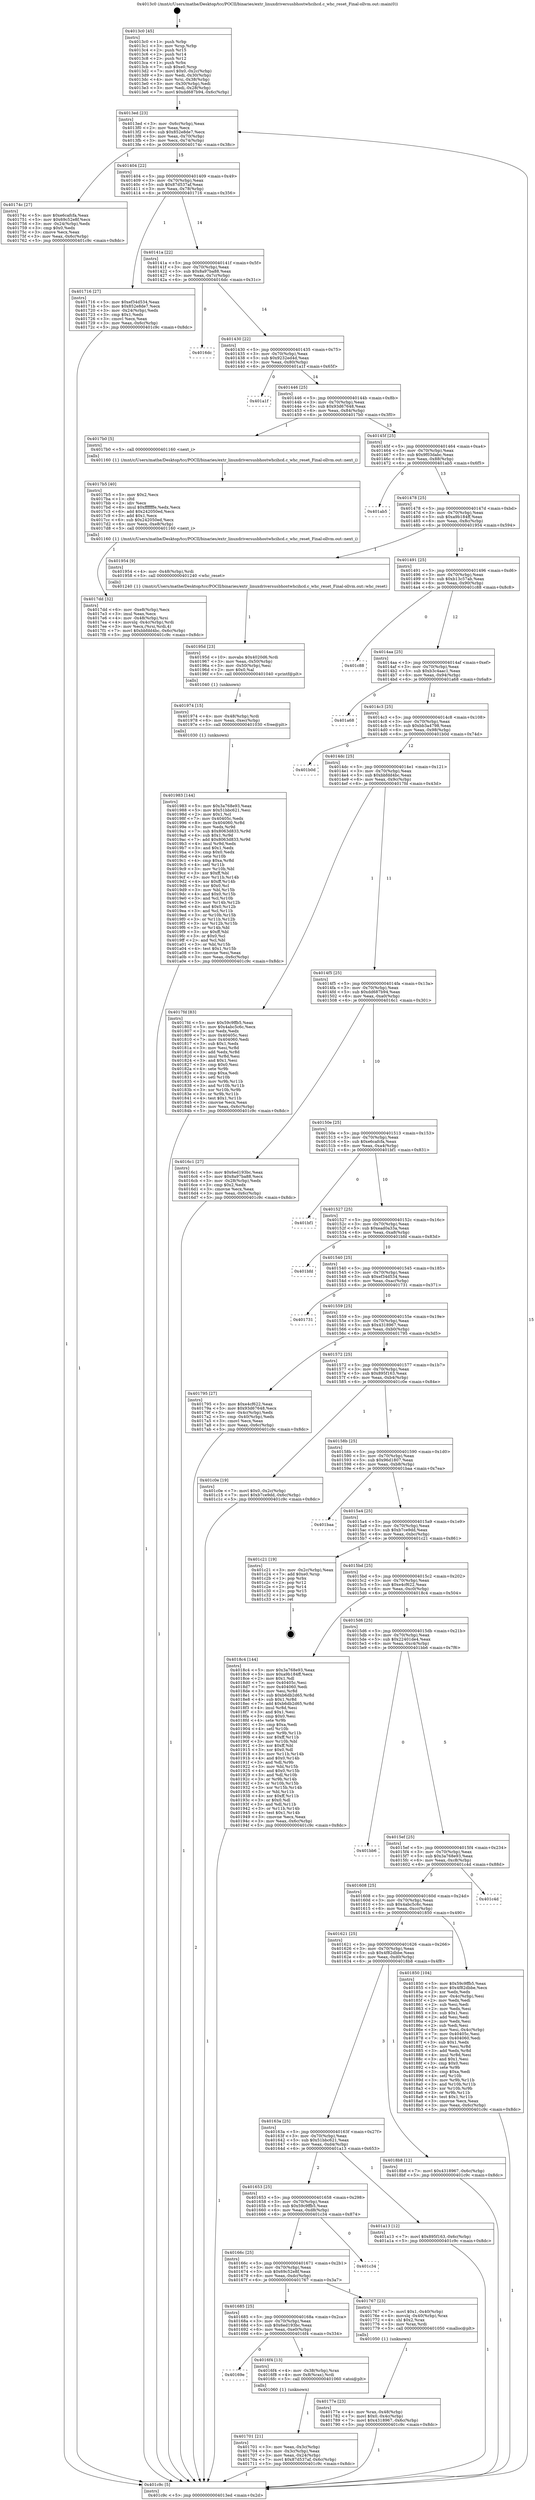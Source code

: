 digraph "0x4013c0" {
  label = "0x4013c0 (/mnt/c/Users/mathe/Desktop/tcc/POCII/binaries/extr_linuxdriversusbhostwhcihcd.c_whc_reset_Final-ollvm.out::main(0))"
  labelloc = "t"
  node[shape=record]

  Entry [label="",width=0.3,height=0.3,shape=circle,fillcolor=black,style=filled]
  "0x4013ed" [label="{
     0x4013ed [23]\l
     | [instrs]\l
     &nbsp;&nbsp;0x4013ed \<+3\>: mov -0x6c(%rbp),%eax\l
     &nbsp;&nbsp;0x4013f0 \<+2\>: mov %eax,%ecx\l
     &nbsp;&nbsp;0x4013f2 \<+6\>: sub $0x852e8de7,%ecx\l
     &nbsp;&nbsp;0x4013f8 \<+3\>: mov %eax,-0x70(%rbp)\l
     &nbsp;&nbsp;0x4013fb \<+3\>: mov %ecx,-0x74(%rbp)\l
     &nbsp;&nbsp;0x4013fe \<+6\>: je 000000000040174c \<main+0x38c\>\l
  }"]
  "0x40174c" [label="{
     0x40174c [27]\l
     | [instrs]\l
     &nbsp;&nbsp;0x40174c \<+5\>: mov $0xe6cafcfa,%eax\l
     &nbsp;&nbsp;0x401751 \<+5\>: mov $0x69c52e8f,%ecx\l
     &nbsp;&nbsp;0x401756 \<+3\>: mov -0x24(%rbp),%edx\l
     &nbsp;&nbsp;0x401759 \<+3\>: cmp $0x0,%edx\l
     &nbsp;&nbsp;0x40175c \<+3\>: cmove %ecx,%eax\l
     &nbsp;&nbsp;0x40175f \<+3\>: mov %eax,-0x6c(%rbp)\l
     &nbsp;&nbsp;0x401762 \<+5\>: jmp 0000000000401c9c \<main+0x8dc\>\l
  }"]
  "0x401404" [label="{
     0x401404 [22]\l
     | [instrs]\l
     &nbsp;&nbsp;0x401404 \<+5\>: jmp 0000000000401409 \<main+0x49\>\l
     &nbsp;&nbsp;0x401409 \<+3\>: mov -0x70(%rbp),%eax\l
     &nbsp;&nbsp;0x40140c \<+5\>: sub $0x87d537af,%eax\l
     &nbsp;&nbsp;0x401411 \<+3\>: mov %eax,-0x78(%rbp)\l
     &nbsp;&nbsp;0x401414 \<+6\>: je 0000000000401716 \<main+0x356\>\l
  }"]
  Exit [label="",width=0.3,height=0.3,shape=circle,fillcolor=black,style=filled,peripheries=2]
  "0x401716" [label="{
     0x401716 [27]\l
     | [instrs]\l
     &nbsp;&nbsp;0x401716 \<+5\>: mov $0xef34d534,%eax\l
     &nbsp;&nbsp;0x40171b \<+5\>: mov $0x852e8de7,%ecx\l
     &nbsp;&nbsp;0x401720 \<+3\>: mov -0x24(%rbp),%edx\l
     &nbsp;&nbsp;0x401723 \<+3\>: cmp $0x1,%edx\l
     &nbsp;&nbsp;0x401726 \<+3\>: cmovl %ecx,%eax\l
     &nbsp;&nbsp;0x401729 \<+3\>: mov %eax,-0x6c(%rbp)\l
     &nbsp;&nbsp;0x40172c \<+5\>: jmp 0000000000401c9c \<main+0x8dc\>\l
  }"]
  "0x40141a" [label="{
     0x40141a [22]\l
     | [instrs]\l
     &nbsp;&nbsp;0x40141a \<+5\>: jmp 000000000040141f \<main+0x5f\>\l
     &nbsp;&nbsp;0x40141f \<+3\>: mov -0x70(%rbp),%eax\l
     &nbsp;&nbsp;0x401422 \<+5\>: sub $0x8a97ba88,%eax\l
     &nbsp;&nbsp;0x401427 \<+3\>: mov %eax,-0x7c(%rbp)\l
     &nbsp;&nbsp;0x40142a \<+6\>: je 00000000004016dc \<main+0x31c\>\l
  }"]
  "0x401983" [label="{
     0x401983 [144]\l
     | [instrs]\l
     &nbsp;&nbsp;0x401983 \<+5\>: mov $0x3a768e93,%eax\l
     &nbsp;&nbsp;0x401988 \<+5\>: mov $0x51bbc621,%esi\l
     &nbsp;&nbsp;0x40198d \<+2\>: mov $0x1,%cl\l
     &nbsp;&nbsp;0x40198f \<+7\>: mov 0x40405c,%edx\l
     &nbsp;&nbsp;0x401996 \<+8\>: mov 0x404060,%r8d\l
     &nbsp;&nbsp;0x40199e \<+3\>: mov %edx,%r9d\l
     &nbsp;&nbsp;0x4019a1 \<+7\>: sub $0x8063d833,%r9d\l
     &nbsp;&nbsp;0x4019a8 \<+4\>: sub $0x1,%r9d\l
     &nbsp;&nbsp;0x4019ac \<+7\>: add $0x8063d833,%r9d\l
     &nbsp;&nbsp;0x4019b3 \<+4\>: imul %r9d,%edx\l
     &nbsp;&nbsp;0x4019b7 \<+3\>: and $0x1,%edx\l
     &nbsp;&nbsp;0x4019ba \<+3\>: cmp $0x0,%edx\l
     &nbsp;&nbsp;0x4019bd \<+4\>: sete %r10b\l
     &nbsp;&nbsp;0x4019c1 \<+4\>: cmp $0xa,%r8d\l
     &nbsp;&nbsp;0x4019c5 \<+4\>: setl %r11b\l
     &nbsp;&nbsp;0x4019c9 \<+3\>: mov %r10b,%bl\l
     &nbsp;&nbsp;0x4019cc \<+3\>: xor $0xff,%bl\l
     &nbsp;&nbsp;0x4019cf \<+3\>: mov %r11b,%r14b\l
     &nbsp;&nbsp;0x4019d2 \<+4\>: xor $0xff,%r14b\l
     &nbsp;&nbsp;0x4019d6 \<+3\>: xor $0x0,%cl\l
     &nbsp;&nbsp;0x4019d9 \<+3\>: mov %bl,%r15b\l
     &nbsp;&nbsp;0x4019dc \<+4\>: and $0x0,%r15b\l
     &nbsp;&nbsp;0x4019e0 \<+3\>: and %cl,%r10b\l
     &nbsp;&nbsp;0x4019e3 \<+3\>: mov %r14b,%r12b\l
     &nbsp;&nbsp;0x4019e6 \<+4\>: and $0x0,%r12b\l
     &nbsp;&nbsp;0x4019ea \<+3\>: and %cl,%r11b\l
     &nbsp;&nbsp;0x4019ed \<+3\>: or %r10b,%r15b\l
     &nbsp;&nbsp;0x4019f0 \<+3\>: or %r11b,%r12b\l
     &nbsp;&nbsp;0x4019f3 \<+3\>: xor %r12b,%r15b\l
     &nbsp;&nbsp;0x4019f6 \<+3\>: or %r14b,%bl\l
     &nbsp;&nbsp;0x4019f9 \<+3\>: xor $0xff,%bl\l
     &nbsp;&nbsp;0x4019fc \<+3\>: or $0x0,%cl\l
     &nbsp;&nbsp;0x4019ff \<+2\>: and %cl,%bl\l
     &nbsp;&nbsp;0x401a01 \<+3\>: or %bl,%r15b\l
     &nbsp;&nbsp;0x401a04 \<+4\>: test $0x1,%r15b\l
     &nbsp;&nbsp;0x401a08 \<+3\>: cmovne %esi,%eax\l
     &nbsp;&nbsp;0x401a0b \<+3\>: mov %eax,-0x6c(%rbp)\l
     &nbsp;&nbsp;0x401a0e \<+5\>: jmp 0000000000401c9c \<main+0x8dc\>\l
  }"]
  "0x4016dc" [label="{
     0x4016dc\l
  }", style=dashed]
  "0x401430" [label="{
     0x401430 [22]\l
     | [instrs]\l
     &nbsp;&nbsp;0x401430 \<+5\>: jmp 0000000000401435 \<main+0x75\>\l
     &nbsp;&nbsp;0x401435 \<+3\>: mov -0x70(%rbp),%eax\l
     &nbsp;&nbsp;0x401438 \<+5\>: sub $0x9232ed4d,%eax\l
     &nbsp;&nbsp;0x40143d \<+3\>: mov %eax,-0x80(%rbp)\l
     &nbsp;&nbsp;0x401440 \<+6\>: je 0000000000401a1f \<main+0x65f\>\l
  }"]
  "0x401974" [label="{
     0x401974 [15]\l
     | [instrs]\l
     &nbsp;&nbsp;0x401974 \<+4\>: mov -0x48(%rbp),%rdi\l
     &nbsp;&nbsp;0x401978 \<+6\>: mov %eax,-0xec(%rbp)\l
     &nbsp;&nbsp;0x40197e \<+5\>: call 0000000000401030 \<free@plt\>\l
     | [calls]\l
     &nbsp;&nbsp;0x401030 \{1\} (unknown)\l
  }"]
  "0x401a1f" [label="{
     0x401a1f\l
  }", style=dashed]
  "0x401446" [label="{
     0x401446 [25]\l
     | [instrs]\l
     &nbsp;&nbsp;0x401446 \<+5\>: jmp 000000000040144b \<main+0x8b\>\l
     &nbsp;&nbsp;0x40144b \<+3\>: mov -0x70(%rbp),%eax\l
     &nbsp;&nbsp;0x40144e \<+5\>: sub $0x93d67648,%eax\l
     &nbsp;&nbsp;0x401453 \<+6\>: mov %eax,-0x84(%rbp)\l
     &nbsp;&nbsp;0x401459 \<+6\>: je 00000000004017b0 \<main+0x3f0\>\l
  }"]
  "0x40195d" [label="{
     0x40195d [23]\l
     | [instrs]\l
     &nbsp;&nbsp;0x40195d \<+10\>: movabs $0x4020d6,%rdi\l
     &nbsp;&nbsp;0x401967 \<+3\>: mov %eax,-0x50(%rbp)\l
     &nbsp;&nbsp;0x40196a \<+3\>: mov -0x50(%rbp),%esi\l
     &nbsp;&nbsp;0x40196d \<+2\>: mov $0x0,%al\l
     &nbsp;&nbsp;0x40196f \<+5\>: call 0000000000401040 \<printf@plt\>\l
     | [calls]\l
     &nbsp;&nbsp;0x401040 \{1\} (unknown)\l
  }"]
  "0x4017b0" [label="{
     0x4017b0 [5]\l
     | [instrs]\l
     &nbsp;&nbsp;0x4017b0 \<+5\>: call 0000000000401160 \<next_i\>\l
     | [calls]\l
     &nbsp;&nbsp;0x401160 \{1\} (/mnt/c/Users/mathe/Desktop/tcc/POCII/binaries/extr_linuxdriversusbhostwhcihcd.c_whc_reset_Final-ollvm.out::next_i)\l
  }"]
  "0x40145f" [label="{
     0x40145f [25]\l
     | [instrs]\l
     &nbsp;&nbsp;0x40145f \<+5\>: jmp 0000000000401464 \<main+0xa4\>\l
     &nbsp;&nbsp;0x401464 \<+3\>: mov -0x70(%rbp),%eax\l
     &nbsp;&nbsp;0x401467 \<+5\>: sub $0x9f03dabc,%eax\l
     &nbsp;&nbsp;0x40146c \<+6\>: mov %eax,-0x88(%rbp)\l
     &nbsp;&nbsp;0x401472 \<+6\>: je 0000000000401ab5 \<main+0x6f5\>\l
  }"]
  "0x4017dd" [label="{
     0x4017dd [32]\l
     | [instrs]\l
     &nbsp;&nbsp;0x4017dd \<+6\>: mov -0xe8(%rbp),%ecx\l
     &nbsp;&nbsp;0x4017e3 \<+3\>: imul %eax,%ecx\l
     &nbsp;&nbsp;0x4017e6 \<+4\>: mov -0x48(%rbp),%rsi\l
     &nbsp;&nbsp;0x4017ea \<+4\>: movslq -0x4c(%rbp),%rdi\l
     &nbsp;&nbsp;0x4017ee \<+3\>: mov %ecx,(%rsi,%rdi,4)\l
     &nbsp;&nbsp;0x4017f1 \<+7\>: movl $0xbbfdd4bc,-0x6c(%rbp)\l
     &nbsp;&nbsp;0x4017f8 \<+5\>: jmp 0000000000401c9c \<main+0x8dc\>\l
  }"]
  "0x401ab5" [label="{
     0x401ab5\l
  }", style=dashed]
  "0x401478" [label="{
     0x401478 [25]\l
     | [instrs]\l
     &nbsp;&nbsp;0x401478 \<+5\>: jmp 000000000040147d \<main+0xbd\>\l
     &nbsp;&nbsp;0x40147d \<+3\>: mov -0x70(%rbp),%eax\l
     &nbsp;&nbsp;0x401480 \<+5\>: sub $0xa9b184ff,%eax\l
     &nbsp;&nbsp;0x401485 \<+6\>: mov %eax,-0x8c(%rbp)\l
     &nbsp;&nbsp;0x40148b \<+6\>: je 0000000000401954 \<main+0x594\>\l
  }"]
  "0x4017b5" [label="{
     0x4017b5 [40]\l
     | [instrs]\l
     &nbsp;&nbsp;0x4017b5 \<+5\>: mov $0x2,%ecx\l
     &nbsp;&nbsp;0x4017ba \<+1\>: cltd\l
     &nbsp;&nbsp;0x4017bb \<+2\>: idiv %ecx\l
     &nbsp;&nbsp;0x4017bd \<+6\>: imul $0xfffffffe,%edx,%ecx\l
     &nbsp;&nbsp;0x4017c3 \<+6\>: add $0x242050ed,%ecx\l
     &nbsp;&nbsp;0x4017c9 \<+3\>: add $0x1,%ecx\l
     &nbsp;&nbsp;0x4017cc \<+6\>: sub $0x242050ed,%ecx\l
     &nbsp;&nbsp;0x4017d2 \<+6\>: mov %ecx,-0xe8(%rbp)\l
     &nbsp;&nbsp;0x4017d8 \<+5\>: call 0000000000401160 \<next_i\>\l
     | [calls]\l
     &nbsp;&nbsp;0x401160 \{1\} (/mnt/c/Users/mathe/Desktop/tcc/POCII/binaries/extr_linuxdriversusbhostwhcihcd.c_whc_reset_Final-ollvm.out::next_i)\l
  }"]
  "0x401954" [label="{
     0x401954 [9]\l
     | [instrs]\l
     &nbsp;&nbsp;0x401954 \<+4\>: mov -0x48(%rbp),%rdi\l
     &nbsp;&nbsp;0x401958 \<+5\>: call 0000000000401240 \<whc_reset\>\l
     | [calls]\l
     &nbsp;&nbsp;0x401240 \{1\} (/mnt/c/Users/mathe/Desktop/tcc/POCII/binaries/extr_linuxdriversusbhostwhcihcd.c_whc_reset_Final-ollvm.out::whc_reset)\l
  }"]
  "0x401491" [label="{
     0x401491 [25]\l
     | [instrs]\l
     &nbsp;&nbsp;0x401491 \<+5\>: jmp 0000000000401496 \<main+0xd6\>\l
     &nbsp;&nbsp;0x401496 \<+3\>: mov -0x70(%rbp),%eax\l
     &nbsp;&nbsp;0x401499 \<+5\>: sub $0xb13c57ab,%eax\l
     &nbsp;&nbsp;0x40149e \<+6\>: mov %eax,-0x90(%rbp)\l
     &nbsp;&nbsp;0x4014a4 \<+6\>: je 0000000000401c88 \<main+0x8c8\>\l
  }"]
  "0x40177e" [label="{
     0x40177e [23]\l
     | [instrs]\l
     &nbsp;&nbsp;0x40177e \<+4\>: mov %rax,-0x48(%rbp)\l
     &nbsp;&nbsp;0x401782 \<+7\>: movl $0x0,-0x4c(%rbp)\l
     &nbsp;&nbsp;0x401789 \<+7\>: movl $0x4318967,-0x6c(%rbp)\l
     &nbsp;&nbsp;0x401790 \<+5\>: jmp 0000000000401c9c \<main+0x8dc\>\l
  }"]
  "0x401c88" [label="{
     0x401c88\l
  }", style=dashed]
  "0x4014aa" [label="{
     0x4014aa [25]\l
     | [instrs]\l
     &nbsp;&nbsp;0x4014aa \<+5\>: jmp 00000000004014af \<main+0xef\>\l
     &nbsp;&nbsp;0x4014af \<+3\>: mov -0x70(%rbp),%eax\l
     &nbsp;&nbsp;0x4014b2 \<+5\>: sub $0xb3c4aac1,%eax\l
     &nbsp;&nbsp;0x4014b7 \<+6\>: mov %eax,-0x94(%rbp)\l
     &nbsp;&nbsp;0x4014bd \<+6\>: je 0000000000401a68 \<main+0x6a8\>\l
  }"]
  "0x401701" [label="{
     0x401701 [21]\l
     | [instrs]\l
     &nbsp;&nbsp;0x401701 \<+3\>: mov %eax,-0x3c(%rbp)\l
     &nbsp;&nbsp;0x401704 \<+3\>: mov -0x3c(%rbp),%eax\l
     &nbsp;&nbsp;0x401707 \<+3\>: mov %eax,-0x24(%rbp)\l
     &nbsp;&nbsp;0x40170a \<+7\>: movl $0x87d537af,-0x6c(%rbp)\l
     &nbsp;&nbsp;0x401711 \<+5\>: jmp 0000000000401c9c \<main+0x8dc\>\l
  }"]
  "0x401a68" [label="{
     0x401a68\l
  }", style=dashed]
  "0x4014c3" [label="{
     0x4014c3 [25]\l
     | [instrs]\l
     &nbsp;&nbsp;0x4014c3 \<+5\>: jmp 00000000004014c8 \<main+0x108\>\l
     &nbsp;&nbsp;0x4014c8 \<+3\>: mov -0x70(%rbp),%eax\l
     &nbsp;&nbsp;0x4014cb \<+5\>: sub $0xbb3a4798,%eax\l
     &nbsp;&nbsp;0x4014d0 \<+6\>: mov %eax,-0x98(%rbp)\l
     &nbsp;&nbsp;0x4014d6 \<+6\>: je 0000000000401b0d \<main+0x74d\>\l
  }"]
  "0x40169e" [label="{
     0x40169e\l
  }", style=dashed]
  "0x401b0d" [label="{
     0x401b0d\l
  }", style=dashed]
  "0x4014dc" [label="{
     0x4014dc [25]\l
     | [instrs]\l
     &nbsp;&nbsp;0x4014dc \<+5\>: jmp 00000000004014e1 \<main+0x121\>\l
     &nbsp;&nbsp;0x4014e1 \<+3\>: mov -0x70(%rbp),%eax\l
     &nbsp;&nbsp;0x4014e4 \<+5\>: sub $0xbbfdd4bc,%eax\l
     &nbsp;&nbsp;0x4014e9 \<+6\>: mov %eax,-0x9c(%rbp)\l
     &nbsp;&nbsp;0x4014ef \<+6\>: je 00000000004017fd \<main+0x43d\>\l
  }"]
  "0x4016f4" [label="{
     0x4016f4 [13]\l
     | [instrs]\l
     &nbsp;&nbsp;0x4016f4 \<+4\>: mov -0x38(%rbp),%rax\l
     &nbsp;&nbsp;0x4016f8 \<+4\>: mov 0x8(%rax),%rdi\l
     &nbsp;&nbsp;0x4016fc \<+5\>: call 0000000000401060 \<atoi@plt\>\l
     | [calls]\l
     &nbsp;&nbsp;0x401060 \{1\} (unknown)\l
  }"]
  "0x4017fd" [label="{
     0x4017fd [83]\l
     | [instrs]\l
     &nbsp;&nbsp;0x4017fd \<+5\>: mov $0x59c9ffb5,%eax\l
     &nbsp;&nbsp;0x401802 \<+5\>: mov $0x4abc5c6c,%ecx\l
     &nbsp;&nbsp;0x401807 \<+2\>: xor %edx,%edx\l
     &nbsp;&nbsp;0x401809 \<+7\>: mov 0x40405c,%esi\l
     &nbsp;&nbsp;0x401810 \<+7\>: mov 0x404060,%edi\l
     &nbsp;&nbsp;0x401817 \<+3\>: sub $0x1,%edx\l
     &nbsp;&nbsp;0x40181a \<+3\>: mov %esi,%r8d\l
     &nbsp;&nbsp;0x40181d \<+3\>: add %edx,%r8d\l
     &nbsp;&nbsp;0x401820 \<+4\>: imul %r8d,%esi\l
     &nbsp;&nbsp;0x401824 \<+3\>: and $0x1,%esi\l
     &nbsp;&nbsp;0x401827 \<+3\>: cmp $0x0,%esi\l
     &nbsp;&nbsp;0x40182a \<+4\>: sete %r9b\l
     &nbsp;&nbsp;0x40182e \<+3\>: cmp $0xa,%edi\l
     &nbsp;&nbsp;0x401831 \<+4\>: setl %r10b\l
     &nbsp;&nbsp;0x401835 \<+3\>: mov %r9b,%r11b\l
     &nbsp;&nbsp;0x401838 \<+3\>: and %r10b,%r11b\l
     &nbsp;&nbsp;0x40183b \<+3\>: xor %r10b,%r9b\l
     &nbsp;&nbsp;0x40183e \<+3\>: or %r9b,%r11b\l
     &nbsp;&nbsp;0x401841 \<+4\>: test $0x1,%r11b\l
     &nbsp;&nbsp;0x401845 \<+3\>: cmovne %ecx,%eax\l
     &nbsp;&nbsp;0x401848 \<+3\>: mov %eax,-0x6c(%rbp)\l
     &nbsp;&nbsp;0x40184b \<+5\>: jmp 0000000000401c9c \<main+0x8dc\>\l
  }"]
  "0x4014f5" [label="{
     0x4014f5 [25]\l
     | [instrs]\l
     &nbsp;&nbsp;0x4014f5 \<+5\>: jmp 00000000004014fa \<main+0x13a\>\l
     &nbsp;&nbsp;0x4014fa \<+3\>: mov -0x70(%rbp),%eax\l
     &nbsp;&nbsp;0x4014fd \<+5\>: sub $0xdd687b94,%eax\l
     &nbsp;&nbsp;0x401502 \<+6\>: mov %eax,-0xa0(%rbp)\l
     &nbsp;&nbsp;0x401508 \<+6\>: je 00000000004016c1 \<main+0x301\>\l
  }"]
  "0x401685" [label="{
     0x401685 [25]\l
     | [instrs]\l
     &nbsp;&nbsp;0x401685 \<+5\>: jmp 000000000040168a \<main+0x2ca\>\l
     &nbsp;&nbsp;0x40168a \<+3\>: mov -0x70(%rbp),%eax\l
     &nbsp;&nbsp;0x40168d \<+5\>: sub $0x6ed193bc,%eax\l
     &nbsp;&nbsp;0x401692 \<+6\>: mov %eax,-0xe0(%rbp)\l
     &nbsp;&nbsp;0x401698 \<+6\>: je 00000000004016f4 \<main+0x334\>\l
  }"]
  "0x4016c1" [label="{
     0x4016c1 [27]\l
     | [instrs]\l
     &nbsp;&nbsp;0x4016c1 \<+5\>: mov $0x6ed193bc,%eax\l
     &nbsp;&nbsp;0x4016c6 \<+5\>: mov $0x8a97ba88,%ecx\l
     &nbsp;&nbsp;0x4016cb \<+3\>: mov -0x28(%rbp),%edx\l
     &nbsp;&nbsp;0x4016ce \<+3\>: cmp $0x2,%edx\l
     &nbsp;&nbsp;0x4016d1 \<+3\>: cmovne %ecx,%eax\l
     &nbsp;&nbsp;0x4016d4 \<+3\>: mov %eax,-0x6c(%rbp)\l
     &nbsp;&nbsp;0x4016d7 \<+5\>: jmp 0000000000401c9c \<main+0x8dc\>\l
  }"]
  "0x40150e" [label="{
     0x40150e [25]\l
     | [instrs]\l
     &nbsp;&nbsp;0x40150e \<+5\>: jmp 0000000000401513 \<main+0x153\>\l
     &nbsp;&nbsp;0x401513 \<+3\>: mov -0x70(%rbp),%eax\l
     &nbsp;&nbsp;0x401516 \<+5\>: sub $0xe6cafcfa,%eax\l
     &nbsp;&nbsp;0x40151b \<+6\>: mov %eax,-0xa4(%rbp)\l
     &nbsp;&nbsp;0x401521 \<+6\>: je 0000000000401bf1 \<main+0x831\>\l
  }"]
  "0x401c9c" [label="{
     0x401c9c [5]\l
     | [instrs]\l
     &nbsp;&nbsp;0x401c9c \<+5\>: jmp 00000000004013ed \<main+0x2d\>\l
  }"]
  "0x4013c0" [label="{
     0x4013c0 [45]\l
     | [instrs]\l
     &nbsp;&nbsp;0x4013c0 \<+1\>: push %rbp\l
     &nbsp;&nbsp;0x4013c1 \<+3\>: mov %rsp,%rbp\l
     &nbsp;&nbsp;0x4013c4 \<+2\>: push %r15\l
     &nbsp;&nbsp;0x4013c6 \<+2\>: push %r14\l
     &nbsp;&nbsp;0x4013c8 \<+2\>: push %r12\l
     &nbsp;&nbsp;0x4013ca \<+1\>: push %rbx\l
     &nbsp;&nbsp;0x4013cb \<+7\>: sub $0xe0,%rsp\l
     &nbsp;&nbsp;0x4013d2 \<+7\>: movl $0x0,-0x2c(%rbp)\l
     &nbsp;&nbsp;0x4013d9 \<+3\>: mov %edi,-0x30(%rbp)\l
     &nbsp;&nbsp;0x4013dc \<+4\>: mov %rsi,-0x38(%rbp)\l
     &nbsp;&nbsp;0x4013e0 \<+3\>: mov -0x30(%rbp),%edi\l
     &nbsp;&nbsp;0x4013e3 \<+3\>: mov %edi,-0x28(%rbp)\l
     &nbsp;&nbsp;0x4013e6 \<+7\>: movl $0xdd687b94,-0x6c(%rbp)\l
  }"]
  "0x401767" [label="{
     0x401767 [23]\l
     | [instrs]\l
     &nbsp;&nbsp;0x401767 \<+7\>: movl $0x1,-0x40(%rbp)\l
     &nbsp;&nbsp;0x40176e \<+4\>: movslq -0x40(%rbp),%rax\l
     &nbsp;&nbsp;0x401772 \<+4\>: shl $0x2,%rax\l
     &nbsp;&nbsp;0x401776 \<+3\>: mov %rax,%rdi\l
     &nbsp;&nbsp;0x401779 \<+5\>: call 0000000000401050 \<malloc@plt\>\l
     | [calls]\l
     &nbsp;&nbsp;0x401050 \{1\} (unknown)\l
  }"]
  "0x401bf1" [label="{
     0x401bf1\l
  }", style=dashed]
  "0x401527" [label="{
     0x401527 [25]\l
     | [instrs]\l
     &nbsp;&nbsp;0x401527 \<+5\>: jmp 000000000040152c \<main+0x16c\>\l
     &nbsp;&nbsp;0x40152c \<+3\>: mov -0x70(%rbp),%eax\l
     &nbsp;&nbsp;0x40152f \<+5\>: sub $0xead0a33a,%eax\l
     &nbsp;&nbsp;0x401534 \<+6\>: mov %eax,-0xa8(%rbp)\l
     &nbsp;&nbsp;0x40153a \<+6\>: je 0000000000401bfd \<main+0x83d\>\l
  }"]
  "0x40166c" [label="{
     0x40166c [25]\l
     | [instrs]\l
     &nbsp;&nbsp;0x40166c \<+5\>: jmp 0000000000401671 \<main+0x2b1\>\l
     &nbsp;&nbsp;0x401671 \<+3\>: mov -0x70(%rbp),%eax\l
     &nbsp;&nbsp;0x401674 \<+5\>: sub $0x69c52e8f,%eax\l
     &nbsp;&nbsp;0x401679 \<+6\>: mov %eax,-0xdc(%rbp)\l
     &nbsp;&nbsp;0x40167f \<+6\>: je 0000000000401767 \<main+0x3a7\>\l
  }"]
  "0x401bfd" [label="{
     0x401bfd\l
  }", style=dashed]
  "0x401540" [label="{
     0x401540 [25]\l
     | [instrs]\l
     &nbsp;&nbsp;0x401540 \<+5\>: jmp 0000000000401545 \<main+0x185\>\l
     &nbsp;&nbsp;0x401545 \<+3\>: mov -0x70(%rbp),%eax\l
     &nbsp;&nbsp;0x401548 \<+5\>: sub $0xef34d534,%eax\l
     &nbsp;&nbsp;0x40154d \<+6\>: mov %eax,-0xac(%rbp)\l
     &nbsp;&nbsp;0x401553 \<+6\>: je 0000000000401731 \<main+0x371\>\l
  }"]
  "0x401c34" [label="{
     0x401c34\l
  }", style=dashed]
  "0x401731" [label="{
     0x401731\l
  }", style=dashed]
  "0x401559" [label="{
     0x401559 [25]\l
     | [instrs]\l
     &nbsp;&nbsp;0x401559 \<+5\>: jmp 000000000040155e \<main+0x19e\>\l
     &nbsp;&nbsp;0x40155e \<+3\>: mov -0x70(%rbp),%eax\l
     &nbsp;&nbsp;0x401561 \<+5\>: sub $0x4318967,%eax\l
     &nbsp;&nbsp;0x401566 \<+6\>: mov %eax,-0xb0(%rbp)\l
     &nbsp;&nbsp;0x40156c \<+6\>: je 0000000000401795 \<main+0x3d5\>\l
  }"]
  "0x401653" [label="{
     0x401653 [25]\l
     | [instrs]\l
     &nbsp;&nbsp;0x401653 \<+5\>: jmp 0000000000401658 \<main+0x298\>\l
     &nbsp;&nbsp;0x401658 \<+3\>: mov -0x70(%rbp),%eax\l
     &nbsp;&nbsp;0x40165b \<+5\>: sub $0x59c9ffb5,%eax\l
     &nbsp;&nbsp;0x401660 \<+6\>: mov %eax,-0xd8(%rbp)\l
     &nbsp;&nbsp;0x401666 \<+6\>: je 0000000000401c34 \<main+0x874\>\l
  }"]
  "0x401795" [label="{
     0x401795 [27]\l
     | [instrs]\l
     &nbsp;&nbsp;0x401795 \<+5\>: mov $0xe4cf622,%eax\l
     &nbsp;&nbsp;0x40179a \<+5\>: mov $0x93d67648,%ecx\l
     &nbsp;&nbsp;0x40179f \<+3\>: mov -0x4c(%rbp),%edx\l
     &nbsp;&nbsp;0x4017a2 \<+3\>: cmp -0x40(%rbp),%edx\l
     &nbsp;&nbsp;0x4017a5 \<+3\>: cmovl %ecx,%eax\l
     &nbsp;&nbsp;0x4017a8 \<+3\>: mov %eax,-0x6c(%rbp)\l
     &nbsp;&nbsp;0x4017ab \<+5\>: jmp 0000000000401c9c \<main+0x8dc\>\l
  }"]
  "0x401572" [label="{
     0x401572 [25]\l
     | [instrs]\l
     &nbsp;&nbsp;0x401572 \<+5\>: jmp 0000000000401577 \<main+0x1b7\>\l
     &nbsp;&nbsp;0x401577 \<+3\>: mov -0x70(%rbp),%eax\l
     &nbsp;&nbsp;0x40157a \<+5\>: sub $0x895f163,%eax\l
     &nbsp;&nbsp;0x40157f \<+6\>: mov %eax,-0xb4(%rbp)\l
     &nbsp;&nbsp;0x401585 \<+6\>: je 0000000000401c0e \<main+0x84e\>\l
  }"]
  "0x401a13" [label="{
     0x401a13 [12]\l
     | [instrs]\l
     &nbsp;&nbsp;0x401a13 \<+7\>: movl $0x895f163,-0x6c(%rbp)\l
     &nbsp;&nbsp;0x401a1a \<+5\>: jmp 0000000000401c9c \<main+0x8dc\>\l
  }"]
  "0x401c0e" [label="{
     0x401c0e [19]\l
     | [instrs]\l
     &nbsp;&nbsp;0x401c0e \<+7\>: movl $0x0,-0x2c(%rbp)\l
     &nbsp;&nbsp;0x401c15 \<+7\>: movl $0xb7ce9dd,-0x6c(%rbp)\l
     &nbsp;&nbsp;0x401c1c \<+5\>: jmp 0000000000401c9c \<main+0x8dc\>\l
  }"]
  "0x40158b" [label="{
     0x40158b [25]\l
     | [instrs]\l
     &nbsp;&nbsp;0x40158b \<+5\>: jmp 0000000000401590 \<main+0x1d0\>\l
     &nbsp;&nbsp;0x401590 \<+3\>: mov -0x70(%rbp),%eax\l
     &nbsp;&nbsp;0x401593 \<+5\>: sub $0x96d1807,%eax\l
     &nbsp;&nbsp;0x401598 \<+6\>: mov %eax,-0xb8(%rbp)\l
     &nbsp;&nbsp;0x40159e \<+6\>: je 0000000000401baa \<main+0x7ea\>\l
  }"]
  "0x40163a" [label="{
     0x40163a [25]\l
     | [instrs]\l
     &nbsp;&nbsp;0x40163a \<+5\>: jmp 000000000040163f \<main+0x27f\>\l
     &nbsp;&nbsp;0x40163f \<+3\>: mov -0x70(%rbp),%eax\l
     &nbsp;&nbsp;0x401642 \<+5\>: sub $0x51bbc621,%eax\l
     &nbsp;&nbsp;0x401647 \<+6\>: mov %eax,-0xd4(%rbp)\l
     &nbsp;&nbsp;0x40164d \<+6\>: je 0000000000401a13 \<main+0x653\>\l
  }"]
  "0x401baa" [label="{
     0x401baa\l
  }", style=dashed]
  "0x4015a4" [label="{
     0x4015a4 [25]\l
     | [instrs]\l
     &nbsp;&nbsp;0x4015a4 \<+5\>: jmp 00000000004015a9 \<main+0x1e9\>\l
     &nbsp;&nbsp;0x4015a9 \<+3\>: mov -0x70(%rbp),%eax\l
     &nbsp;&nbsp;0x4015ac \<+5\>: sub $0xb7ce9dd,%eax\l
     &nbsp;&nbsp;0x4015b1 \<+6\>: mov %eax,-0xbc(%rbp)\l
     &nbsp;&nbsp;0x4015b7 \<+6\>: je 0000000000401c21 \<main+0x861\>\l
  }"]
  "0x4018b8" [label="{
     0x4018b8 [12]\l
     | [instrs]\l
     &nbsp;&nbsp;0x4018b8 \<+7\>: movl $0x4318967,-0x6c(%rbp)\l
     &nbsp;&nbsp;0x4018bf \<+5\>: jmp 0000000000401c9c \<main+0x8dc\>\l
  }"]
  "0x401c21" [label="{
     0x401c21 [19]\l
     | [instrs]\l
     &nbsp;&nbsp;0x401c21 \<+3\>: mov -0x2c(%rbp),%eax\l
     &nbsp;&nbsp;0x401c24 \<+7\>: add $0xe0,%rsp\l
     &nbsp;&nbsp;0x401c2b \<+1\>: pop %rbx\l
     &nbsp;&nbsp;0x401c2c \<+2\>: pop %r12\l
     &nbsp;&nbsp;0x401c2e \<+2\>: pop %r14\l
     &nbsp;&nbsp;0x401c30 \<+2\>: pop %r15\l
     &nbsp;&nbsp;0x401c32 \<+1\>: pop %rbp\l
     &nbsp;&nbsp;0x401c33 \<+1\>: ret\l
  }"]
  "0x4015bd" [label="{
     0x4015bd [25]\l
     | [instrs]\l
     &nbsp;&nbsp;0x4015bd \<+5\>: jmp 00000000004015c2 \<main+0x202\>\l
     &nbsp;&nbsp;0x4015c2 \<+3\>: mov -0x70(%rbp),%eax\l
     &nbsp;&nbsp;0x4015c5 \<+5\>: sub $0xe4cf622,%eax\l
     &nbsp;&nbsp;0x4015ca \<+6\>: mov %eax,-0xc0(%rbp)\l
     &nbsp;&nbsp;0x4015d0 \<+6\>: je 00000000004018c4 \<main+0x504\>\l
  }"]
  "0x401621" [label="{
     0x401621 [25]\l
     | [instrs]\l
     &nbsp;&nbsp;0x401621 \<+5\>: jmp 0000000000401626 \<main+0x266\>\l
     &nbsp;&nbsp;0x401626 \<+3\>: mov -0x70(%rbp),%eax\l
     &nbsp;&nbsp;0x401629 \<+5\>: sub $0x4f82dbbe,%eax\l
     &nbsp;&nbsp;0x40162e \<+6\>: mov %eax,-0xd0(%rbp)\l
     &nbsp;&nbsp;0x401634 \<+6\>: je 00000000004018b8 \<main+0x4f8\>\l
  }"]
  "0x4018c4" [label="{
     0x4018c4 [144]\l
     | [instrs]\l
     &nbsp;&nbsp;0x4018c4 \<+5\>: mov $0x3a768e93,%eax\l
     &nbsp;&nbsp;0x4018c9 \<+5\>: mov $0xa9b184ff,%ecx\l
     &nbsp;&nbsp;0x4018ce \<+2\>: mov $0x1,%dl\l
     &nbsp;&nbsp;0x4018d0 \<+7\>: mov 0x40405c,%esi\l
     &nbsp;&nbsp;0x4018d7 \<+7\>: mov 0x404060,%edi\l
     &nbsp;&nbsp;0x4018de \<+3\>: mov %esi,%r8d\l
     &nbsp;&nbsp;0x4018e1 \<+7\>: sub $0xb6db2d65,%r8d\l
     &nbsp;&nbsp;0x4018e8 \<+4\>: sub $0x1,%r8d\l
     &nbsp;&nbsp;0x4018ec \<+7\>: add $0xb6db2d65,%r8d\l
     &nbsp;&nbsp;0x4018f3 \<+4\>: imul %r8d,%esi\l
     &nbsp;&nbsp;0x4018f7 \<+3\>: and $0x1,%esi\l
     &nbsp;&nbsp;0x4018fa \<+3\>: cmp $0x0,%esi\l
     &nbsp;&nbsp;0x4018fd \<+4\>: sete %r9b\l
     &nbsp;&nbsp;0x401901 \<+3\>: cmp $0xa,%edi\l
     &nbsp;&nbsp;0x401904 \<+4\>: setl %r10b\l
     &nbsp;&nbsp;0x401908 \<+3\>: mov %r9b,%r11b\l
     &nbsp;&nbsp;0x40190b \<+4\>: xor $0xff,%r11b\l
     &nbsp;&nbsp;0x40190f \<+3\>: mov %r10b,%bl\l
     &nbsp;&nbsp;0x401912 \<+3\>: xor $0xff,%bl\l
     &nbsp;&nbsp;0x401915 \<+3\>: xor $0x0,%dl\l
     &nbsp;&nbsp;0x401918 \<+3\>: mov %r11b,%r14b\l
     &nbsp;&nbsp;0x40191b \<+4\>: and $0x0,%r14b\l
     &nbsp;&nbsp;0x40191f \<+3\>: and %dl,%r9b\l
     &nbsp;&nbsp;0x401922 \<+3\>: mov %bl,%r15b\l
     &nbsp;&nbsp;0x401925 \<+4\>: and $0x0,%r15b\l
     &nbsp;&nbsp;0x401929 \<+3\>: and %dl,%r10b\l
     &nbsp;&nbsp;0x40192c \<+3\>: or %r9b,%r14b\l
     &nbsp;&nbsp;0x40192f \<+3\>: or %r10b,%r15b\l
     &nbsp;&nbsp;0x401932 \<+3\>: xor %r15b,%r14b\l
     &nbsp;&nbsp;0x401935 \<+3\>: or %bl,%r11b\l
     &nbsp;&nbsp;0x401938 \<+4\>: xor $0xff,%r11b\l
     &nbsp;&nbsp;0x40193c \<+3\>: or $0x0,%dl\l
     &nbsp;&nbsp;0x40193f \<+3\>: and %dl,%r11b\l
     &nbsp;&nbsp;0x401942 \<+3\>: or %r11b,%r14b\l
     &nbsp;&nbsp;0x401945 \<+4\>: test $0x1,%r14b\l
     &nbsp;&nbsp;0x401949 \<+3\>: cmovne %ecx,%eax\l
     &nbsp;&nbsp;0x40194c \<+3\>: mov %eax,-0x6c(%rbp)\l
     &nbsp;&nbsp;0x40194f \<+5\>: jmp 0000000000401c9c \<main+0x8dc\>\l
  }"]
  "0x4015d6" [label="{
     0x4015d6 [25]\l
     | [instrs]\l
     &nbsp;&nbsp;0x4015d6 \<+5\>: jmp 00000000004015db \<main+0x21b\>\l
     &nbsp;&nbsp;0x4015db \<+3\>: mov -0x70(%rbp),%eax\l
     &nbsp;&nbsp;0x4015de \<+5\>: sub $0x22401de4,%eax\l
     &nbsp;&nbsp;0x4015e3 \<+6\>: mov %eax,-0xc4(%rbp)\l
     &nbsp;&nbsp;0x4015e9 \<+6\>: je 0000000000401bb6 \<main+0x7f6\>\l
  }"]
  "0x401850" [label="{
     0x401850 [104]\l
     | [instrs]\l
     &nbsp;&nbsp;0x401850 \<+5\>: mov $0x59c9ffb5,%eax\l
     &nbsp;&nbsp;0x401855 \<+5\>: mov $0x4f82dbbe,%ecx\l
     &nbsp;&nbsp;0x40185a \<+2\>: xor %edx,%edx\l
     &nbsp;&nbsp;0x40185c \<+3\>: mov -0x4c(%rbp),%esi\l
     &nbsp;&nbsp;0x40185f \<+2\>: mov %edx,%edi\l
     &nbsp;&nbsp;0x401861 \<+2\>: sub %esi,%edi\l
     &nbsp;&nbsp;0x401863 \<+2\>: mov %edx,%esi\l
     &nbsp;&nbsp;0x401865 \<+3\>: sub $0x1,%esi\l
     &nbsp;&nbsp;0x401868 \<+2\>: add %esi,%edi\l
     &nbsp;&nbsp;0x40186a \<+2\>: mov %edx,%esi\l
     &nbsp;&nbsp;0x40186c \<+2\>: sub %edi,%esi\l
     &nbsp;&nbsp;0x40186e \<+3\>: mov %esi,-0x4c(%rbp)\l
     &nbsp;&nbsp;0x401871 \<+7\>: mov 0x40405c,%esi\l
     &nbsp;&nbsp;0x401878 \<+7\>: mov 0x404060,%edi\l
     &nbsp;&nbsp;0x40187f \<+3\>: sub $0x1,%edx\l
     &nbsp;&nbsp;0x401882 \<+3\>: mov %esi,%r8d\l
     &nbsp;&nbsp;0x401885 \<+3\>: add %edx,%r8d\l
     &nbsp;&nbsp;0x401888 \<+4\>: imul %r8d,%esi\l
     &nbsp;&nbsp;0x40188c \<+3\>: and $0x1,%esi\l
     &nbsp;&nbsp;0x40188f \<+3\>: cmp $0x0,%esi\l
     &nbsp;&nbsp;0x401892 \<+4\>: sete %r9b\l
     &nbsp;&nbsp;0x401896 \<+3\>: cmp $0xa,%edi\l
     &nbsp;&nbsp;0x401899 \<+4\>: setl %r10b\l
     &nbsp;&nbsp;0x40189d \<+3\>: mov %r9b,%r11b\l
     &nbsp;&nbsp;0x4018a0 \<+3\>: and %r10b,%r11b\l
     &nbsp;&nbsp;0x4018a3 \<+3\>: xor %r10b,%r9b\l
     &nbsp;&nbsp;0x4018a6 \<+3\>: or %r9b,%r11b\l
     &nbsp;&nbsp;0x4018a9 \<+4\>: test $0x1,%r11b\l
     &nbsp;&nbsp;0x4018ad \<+3\>: cmovne %ecx,%eax\l
     &nbsp;&nbsp;0x4018b0 \<+3\>: mov %eax,-0x6c(%rbp)\l
     &nbsp;&nbsp;0x4018b3 \<+5\>: jmp 0000000000401c9c \<main+0x8dc\>\l
  }"]
  "0x401bb6" [label="{
     0x401bb6\l
  }", style=dashed]
  "0x4015ef" [label="{
     0x4015ef [25]\l
     | [instrs]\l
     &nbsp;&nbsp;0x4015ef \<+5\>: jmp 00000000004015f4 \<main+0x234\>\l
     &nbsp;&nbsp;0x4015f4 \<+3\>: mov -0x70(%rbp),%eax\l
     &nbsp;&nbsp;0x4015f7 \<+5\>: sub $0x3a768e93,%eax\l
     &nbsp;&nbsp;0x4015fc \<+6\>: mov %eax,-0xc8(%rbp)\l
     &nbsp;&nbsp;0x401602 \<+6\>: je 0000000000401c4d \<main+0x88d\>\l
  }"]
  "0x401608" [label="{
     0x401608 [25]\l
     | [instrs]\l
     &nbsp;&nbsp;0x401608 \<+5\>: jmp 000000000040160d \<main+0x24d\>\l
     &nbsp;&nbsp;0x40160d \<+3\>: mov -0x70(%rbp),%eax\l
     &nbsp;&nbsp;0x401610 \<+5\>: sub $0x4abc5c6c,%eax\l
     &nbsp;&nbsp;0x401615 \<+6\>: mov %eax,-0xcc(%rbp)\l
     &nbsp;&nbsp;0x40161b \<+6\>: je 0000000000401850 \<main+0x490\>\l
  }"]
  "0x401c4d" [label="{
     0x401c4d\l
  }", style=dashed]
  Entry -> "0x4013c0" [label=" 1"]
  "0x4013ed" -> "0x40174c" [label=" 1"]
  "0x4013ed" -> "0x401404" [label=" 15"]
  "0x401c21" -> Exit [label=" 1"]
  "0x401404" -> "0x401716" [label=" 1"]
  "0x401404" -> "0x40141a" [label=" 14"]
  "0x401c0e" -> "0x401c9c" [label=" 1"]
  "0x40141a" -> "0x4016dc" [label=" 0"]
  "0x40141a" -> "0x401430" [label=" 14"]
  "0x401a13" -> "0x401c9c" [label=" 1"]
  "0x401430" -> "0x401a1f" [label=" 0"]
  "0x401430" -> "0x401446" [label=" 14"]
  "0x401983" -> "0x401c9c" [label=" 1"]
  "0x401446" -> "0x4017b0" [label=" 1"]
  "0x401446" -> "0x40145f" [label=" 13"]
  "0x401974" -> "0x401983" [label=" 1"]
  "0x40145f" -> "0x401ab5" [label=" 0"]
  "0x40145f" -> "0x401478" [label=" 13"]
  "0x40195d" -> "0x401974" [label=" 1"]
  "0x401478" -> "0x401954" [label=" 1"]
  "0x401478" -> "0x401491" [label=" 12"]
  "0x401954" -> "0x40195d" [label=" 1"]
  "0x401491" -> "0x401c88" [label=" 0"]
  "0x401491" -> "0x4014aa" [label=" 12"]
  "0x4018c4" -> "0x401c9c" [label=" 1"]
  "0x4014aa" -> "0x401a68" [label=" 0"]
  "0x4014aa" -> "0x4014c3" [label=" 12"]
  "0x4018b8" -> "0x401c9c" [label=" 1"]
  "0x4014c3" -> "0x401b0d" [label=" 0"]
  "0x4014c3" -> "0x4014dc" [label=" 12"]
  "0x401850" -> "0x401c9c" [label=" 1"]
  "0x4014dc" -> "0x4017fd" [label=" 1"]
  "0x4014dc" -> "0x4014f5" [label=" 11"]
  "0x4017fd" -> "0x401c9c" [label=" 1"]
  "0x4014f5" -> "0x4016c1" [label=" 1"]
  "0x4014f5" -> "0x40150e" [label=" 10"]
  "0x4016c1" -> "0x401c9c" [label=" 1"]
  "0x4013c0" -> "0x4013ed" [label=" 1"]
  "0x401c9c" -> "0x4013ed" [label=" 15"]
  "0x4017b5" -> "0x4017dd" [label=" 1"]
  "0x40150e" -> "0x401bf1" [label=" 0"]
  "0x40150e" -> "0x401527" [label=" 10"]
  "0x4017b0" -> "0x4017b5" [label=" 1"]
  "0x401527" -> "0x401bfd" [label=" 0"]
  "0x401527" -> "0x401540" [label=" 10"]
  "0x40177e" -> "0x401c9c" [label=" 1"]
  "0x401540" -> "0x401731" [label=" 0"]
  "0x401540" -> "0x401559" [label=" 10"]
  "0x401767" -> "0x40177e" [label=" 1"]
  "0x401559" -> "0x401795" [label=" 2"]
  "0x401559" -> "0x401572" [label=" 8"]
  "0x401716" -> "0x401c9c" [label=" 1"]
  "0x401572" -> "0x401c0e" [label=" 1"]
  "0x401572" -> "0x40158b" [label=" 7"]
  "0x401701" -> "0x401c9c" [label=" 1"]
  "0x40158b" -> "0x401baa" [label=" 0"]
  "0x40158b" -> "0x4015a4" [label=" 7"]
  "0x401685" -> "0x40169e" [label=" 0"]
  "0x4015a4" -> "0x401c21" [label=" 1"]
  "0x4015a4" -> "0x4015bd" [label=" 6"]
  "0x401685" -> "0x4016f4" [label=" 1"]
  "0x4015bd" -> "0x4018c4" [label=" 1"]
  "0x4015bd" -> "0x4015d6" [label=" 5"]
  "0x40166c" -> "0x401685" [label=" 1"]
  "0x4015d6" -> "0x401bb6" [label=" 0"]
  "0x4015d6" -> "0x4015ef" [label=" 5"]
  "0x40166c" -> "0x401767" [label=" 1"]
  "0x4015ef" -> "0x401c4d" [label=" 0"]
  "0x4015ef" -> "0x401608" [label=" 5"]
  "0x401795" -> "0x401c9c" [label=" 2"]
  "0x401608" -> "0x401850" [label=" 1"]
  "0x401608" -> "0x401621" [label=" 4"]
  "0x4017dd" -> "0x401c9c" [label=" 1"]
  "0x401621" -> "0x4018b8" [label=" 1"]
  "0x401621" -> "0x40163a" [label=" 3"]
  "0x4016f4" -> "0x401701" [label=" 1"]
  "0x40163a" -> "0x401a13" [label=" 1"]
  "0x40163a" -> "0x401653" [label=" 2"]
  "0x40174c" -> "0x401c9c" [label=" 1"]
  "0x401653" -> "0x401c34" [label=" 0"]
  "0x401653" -> "0x40166c" [label=" 2"]
}
